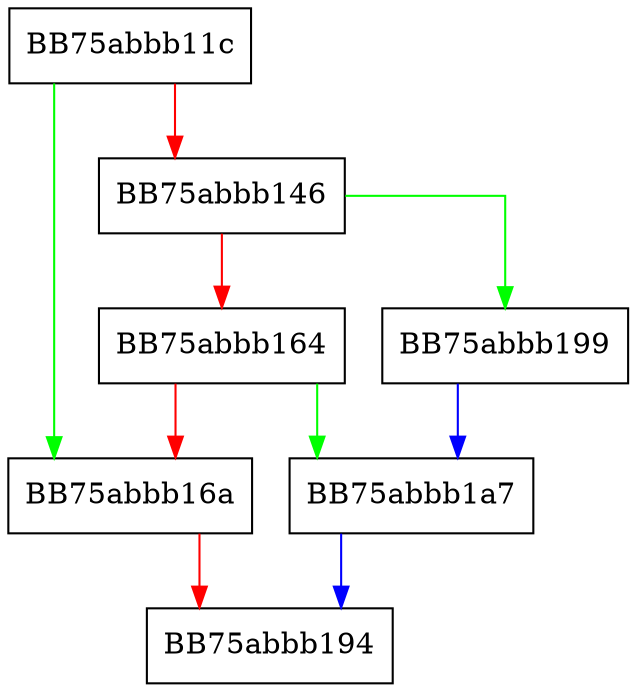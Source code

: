digraph i21_fclose {
  node [shape="box"];
  graph [splines=ortho];
  BB75abbb11c -> BB75abbb16a [color="green"];
  BB75abbb11c -> BB75abbb146 [color="red"];
  BB75abbb146 -> BB75abbb199 [color="green"];
  BB75abbb146 -> BB75abbb164 [color="red"];
  BB75abbb164 -> BB75abbb1a7 [color="green"];
  BB75abbb164 -> BB75abbb16a [color="red"];
  BB75abbb16a -> BB75abbb194 [color="red"];
  BB75abbb199 -> BB75abbb1a7 [color="blue"];
  BB75abbb1a7 -> BB75abbb194 [color="blue"];
}